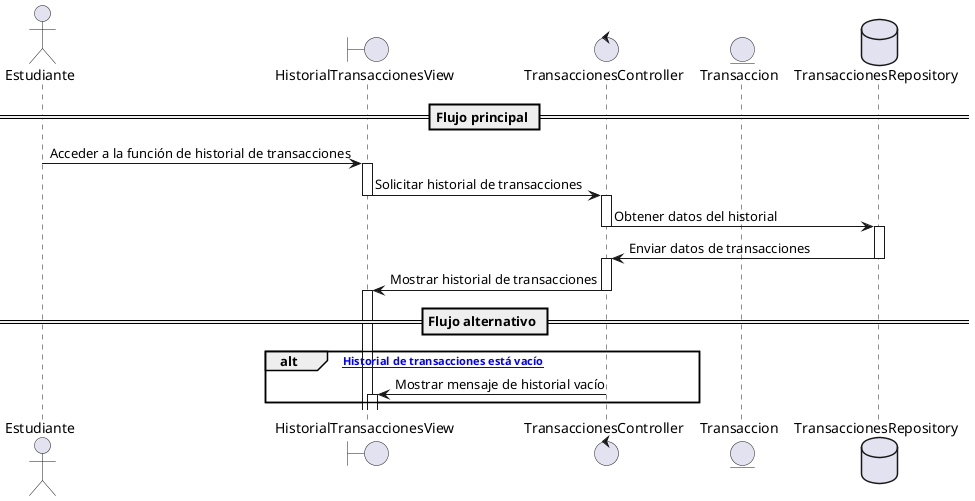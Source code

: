 @startuml
actor Estudiante
boundary "HistorialTransaccionesView" as View
control "TransaccionesController" as Controller
entity "Transaccion" as Transaccion
database "TransaccionesRepository" as Repository

== Flujo principal ==
Estudiante -> View --++: Acceder a la función de historial de transacciones
View -> Controller --++: Solicitar historial de transacciones
Controller -> Repository --++: Obtener datos del historial
Repository -> Controller --++: Enviar datos de transacciones
Controller -> View --++: Mostrar historial de transacciones

== Flujo alternativo ==

alt [his Historial de transacciones está vacío]
    Controller -> View --++: Mostrar mensaje de historial vacío
end
@enduml

